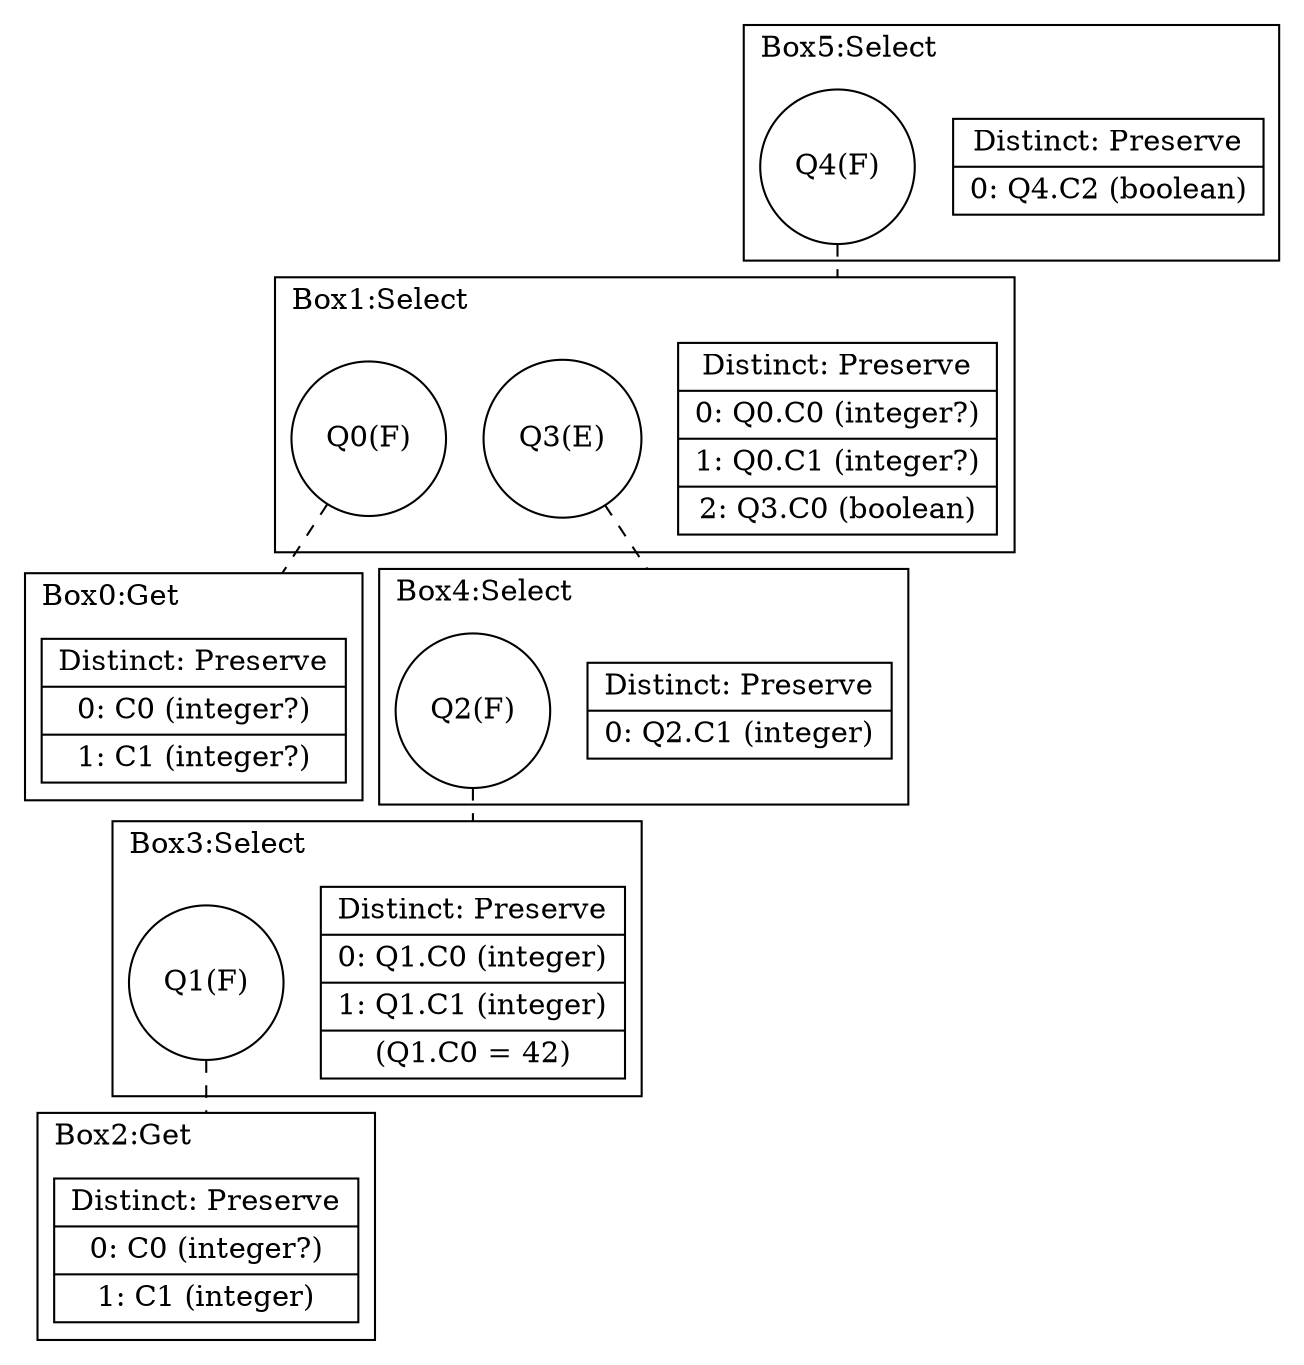 digraph G {
    compound = true
    labeljust = l
    label = ""
    node [ shape = box ]
    subgraph cluster5 {
        label = "Box5:Select"
        boxhead5 [ shape = record, label = "{ Distinct: Preserve| 0: Q4.C2 (boolean) }" ]
        {
            rank = same
            node [ shape = circle ]
            Q4 [ label = "Q4(F)" ]
        }
    }
    subgraph cluster1 {
        label = "Box1:Select"
        boxhead1 [ shape = record, label = "{ Distinct: Preserve| 0: Q0.C0 (integer?)| 1: Q0.C1 (integer?)| 2: Q3.C0 (boolean) }" ]
        {
            rank = same
            node [ shape = circle ]
            Q0 [ label = "Q0(F)" ]
            Q3 [ label = "Q3(E)" ]
        }
    }
    subgraph cluster0 {
        label = "Box0:Get"
        boxhead0 [ shape = record, label = "{ Distinct: Preserve| 0: C0 (integer?)| 1: C1 (integer?) }" ]
        {
            rank = same
        }
    }
    subgraph cluster4 {
        label = "Box4:Select"
        boxhead4 [ shape = record, label = "{ Distinct: Preserve| 0: Q2.C1 (integer) }" ]
        {
            rank = same
            node [ shape = circle ]
            Q2 [ label = "Q2(F)" ]
        }
    }
    subgraph cluster3 {
        label = "Box3:Select"
        boxhead3 [ shape = record, label = "{ Distinct: Preserve| 0: Q1.C0 (integer)| 1: Q1.C1 (integer)| (Q1.C0 = 42) }" ]
        {
            rank = same
            node [ shape = circle ]
            Q1 [ label = "Q1(F)" ]
        }
    }
    subgraph cluster2 {
        label = "Box2:Get"
        boxhead2 [ shape = record, label = "{ Distinct: Preserve| 0: C0 (integer?)| 1: C1 (integer) }" ]
        {
            rank = same
        }
    }
    edge [ arrowhead = none, style = dashed ]
    Q4 -> boxhead1 [ lhead = cluster1 ]
    Q0 -> boxhead0 [ lhead = cluster0 ]
    Q3 -> boxhead4 [ lhead = cluster4 ]
    Q2 -> boxhead3 [ lhead = cluster3 ]
    Q1 -> boxhead2 [ lhead = cluster2 ]
}

